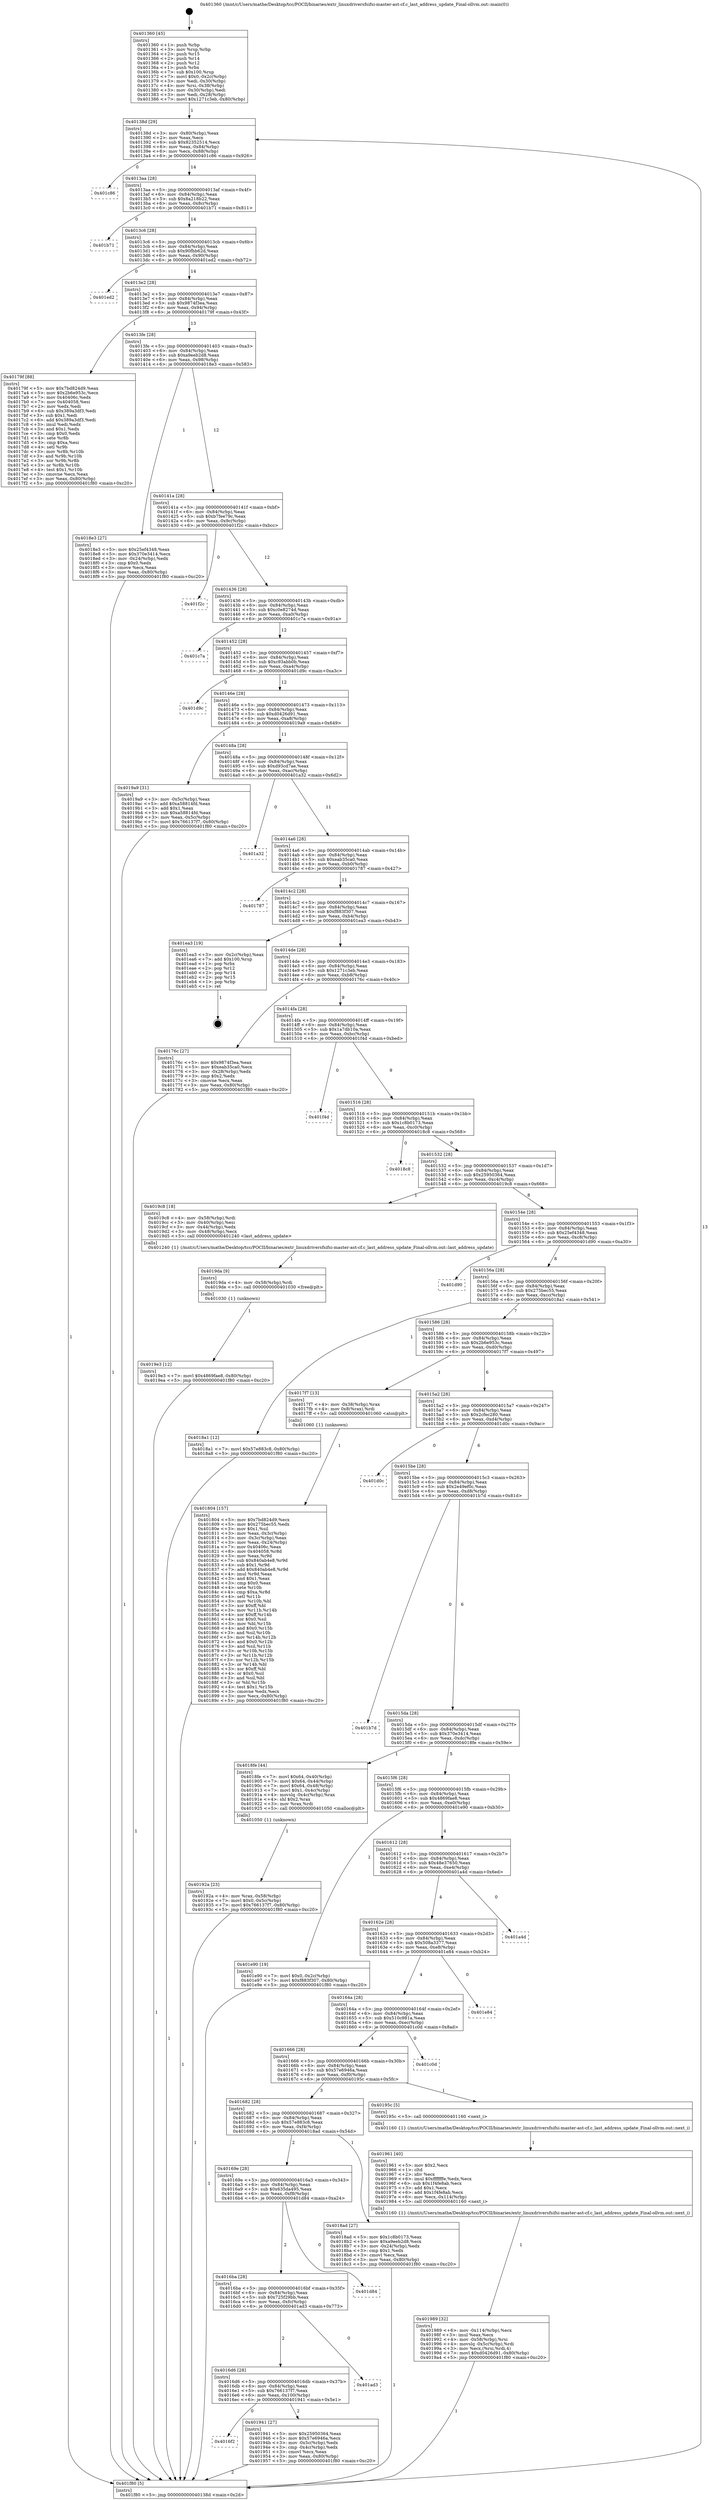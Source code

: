digraph "0x401360" {
  label = "0x401360 (/mnt/c/Users/mathe/Desktop/tcc/POCII/binaries/extr_linuxdriversfsifsi-master-ast-cf.c_last_address_update_Final-ollvm.out::main(0))"
  labelloc = "t"
  node[shape=record]

  Entry [label="",width=0.3,height=0.3,shape=circle,fillcolor=black,style=filled]
  "0x40138d" [label="{
     0x40138d [29]\l
     | [instrs]\l
     &nbsp;&nbsp;0x40138d \<+3\>: mov -0x80(%rbp),%eax\l
     &nbsp;&nbsp;0x401390 \<+2\>: mov %eax,%ecx\l
     &nbsp;&nbsp;0x401392 \<+6\>: sub $0x82352514,%ecx\l
     &nbsp;&nbsp;0x401398 \<+6\>: mov %eax,-0x84(%rbp)\l
     &nbsp;&nbsp;0x40139e \<+6\>: mov %ecx,-0x88(%rbp)\l
     &nbsp;&nbsp;0x4013a4 \<+6\>: je 0000000000401c86 \<main+0x926\>\l
  }"]
  "0x401c86" [label="{
     0x401c86\l
  }", style=dashed]
  "0x4013aa" [label="{
     0x4013aa [28]\l
     | [instrs]\l
     &nbsp;&nbsp;0x4013aa \<+5\>: jmp 00000000004013af \<main+0x4f\>\l
     &nbsp;&nbsp;0x4013af \<+6\>: mov -0x84(%rbp),%eax\l
     &nbsp;&nbsp;0x4013b5 \<+5\>: sub $0x8a218b22,%eax\l
     &nbsp;&nbsp;0x4013ba \<+6\>: mov %eax,-0x8c(%rbp)\l
     &nbsp;&nbsp;0x4013c0 \<+6\>: je 0000000000401b71 \<main+0x811\>\l
  }"]
  Exit [label="",width=0.3,height=0.3,shape=circle,fillcolor=black,style=filled,peripheries=2]
  "0x401b71" [label="{
     0x401b71\l
  }", style=dashed]
  "0x4013c6" [label="{
     0x4013c6 [28]\l
     | [instrs]\l
     &nbsp;&nbsp;0x4013c6 \<+5\>: jmp 00000000004013cb \<main+0x6b\>\l
     &nbsp;&nbsp;0x4013cb \<+6\>: mov -0x84(%rbp),%eax\l
     &nbsp;&nbsp;0x4013d1 \<+5\>: sub $0x90fbb62d,%eax\l
     &nbsp;&nbsp;0x4013d6 \<+6\>: mov %eax,-0x90(%rbp)\l
     &nbsp;&nbsp;0x4013dc \<+6\>: je 0000000000401ed2 \<main+0xb72\>\l
  }"]
  "0x4019e3" [label="{
     0x4019e3 [12]\l
     | [instrs]\l
     &nbsp;&nbsp;0x4019e3 \<+7\>: movl $0x4869fae8,-0x80(%rbp)\l
     &nbsp;&nbsp;0x4019ea \<+5\>: jmp 0000000000401f80 \<main+0xc20\>\l
  }"]
  "0x401ed2" [label="{
     0x401ed2\l
  }", style=dashed]
  "0x4013e2" [label="{
     0x4013e2 [28]\l
     | [instrs]\l
     &nbsp;&nbsp;0x4013e2 \<+5\>: jmp 00000000004013e7 \<main+0x87\>\l
     &nbsp;&nbsp;0x4013e7 \<+6\>: mov -0x84(%rbp),%eax\l
     &nbsp;&nbsp;0x4013ed \<+5\>: sub $0x9874f3ea,%eax\l
     &nbsp;&nbsp;0x4013f2 \<+6\>: mov %eax,-0x94(%rbp)\l
     &nbsp;&nbsp;0x4013f8 \<+6\>: je 000000000040179f \<main+0x43f\>\l
  }"]
  "0x4019da" [label="{
     0x4019da [9]\l
     | [instrs]\l
     &nbsp;&nbsp;0x4019da \<+4\>: mov -0x58(%rbp),%rdi\l
     &nbsp;&nbsp;0x4019de \<+5\>: call 0000000000401030 \<free@plt\>\l
     | [calls]\l
     &nbsp;&nbsp;0x401030 \{1\} (unknown)\l
  }"]
  "0x40179f" [label="{
     0x40179f [88]\l
     | [instrs]\l
     &nbsp;&nbsp;0x40179f \<+5\>: mov $0x7bd824d9,%eax\l
     &nbsp;&nbsp;0x4017a4 \<+5\>: mov $0x2b6e953c,%ecx\l
     &nbsp;&nbsp;0x4017a9 \<+7\>: mov 0x40406c,%edx\l
     &nbsp;&nbsp;0x4017b0 \<+7\>: mov 0x404058,%esi\l
     &nbsp;&nbsp;0x4017b7 \<+2\>: mov %edx,%edi\l
     &nbsp;&nbsp;0x4017b9 \<+6\>: sub $0x389a3df3,%edi\l
     &nbsp;&nbsp;0x4017bf \<+3\>: sub $0x1,%edi\l
     &nbsp;&nbsp;0x4017c2 \<+6\>: add $0x389a3df3,%edi\l
     &nbsp;&nbsp;0x4017c8 \<+3\>: imul %edi,%edx\l
     &nbsp;&nbsp;0x4017cb \<+3\>: and $0x1,%edx\l
     &nbsp;&nbsp;0x4017ce \<+3\>: cmp $0x0,%edx\l
     &nbsp;&nbsp;0x4017d1 \<+4\>: sete %r8b\l
     &nbsp;&nbsp;0x4017d5 \<+3\>: cmp $0xa,%esi\l
     &nbsp;&nbsp;0x4017d8 \<+4\>: setl %r9b\l
     &nbsp;&nbsp;0x4017dc \<+3\>: mov %r8b,%r10b\l
     &nbsp;&nbsp;0x4017df \<+3\>: and %r9b,%r10b\l
     &nbsp;&nbsp;0x4017e2 \<+3\>: xor %r9b,%r8b\l
     &nbsp;&nbsp;0x4017e5 \<+3\>: or %r8b,%r10b\l
     &nbsp;&nbsp;0x4017e8 \<+4\>: test $0x1,%r10b\l
     &nbsp;&nbsp;0x4017ec \<+3\>: cmovne %ecx,%eax\l
     &nbsp;&nbsp;0x4017ef \<+3\>: mov %eax,-0x80(%rbp)\l
     &nbsp;&nbsp;0x4017f2 \<+5\>: jmp 0000000000401f80 \<main+0xc20\>\l
  }"]
  "0x4013fe" [label="{
     0x4013fe [28]\l
     | [instrs]\l
     &nbsp;&nbsp;0x4013fe \<+5\>: jmp 0000000000401403 \<main+0xa3\>\l
     &nbsp;&nbsp;0x401403 \<+6\>: mov -0x84(%rbp),%eax\l
     &nbsp;&nbsp;0x401409 \<+5\>: sub $0xa9eeb2d8,%eax\l
     &nbsp;&nbsp;0x40140e \<+6\>: mov %eax,-0x98(%rbp)\l
     &nbsp;&nbsp;0x401414 \<+6\>: je 00000000004018e3 \<main+0x583\>\l
  }"]
  "0x401989" [label="{
     0x401989 [32]\l
     | [instrs]\l
     &nbsp;&nbsp;0x401989 \<+6\>: mov -0x114(%rbp),%ecx\l
     &nbsp;&nbsp;0x40198f \<+3\>: imul %eax,%ecx\l
     &nbsp;&nbsp;0x401992 \<+4\>: mov -0x58(%rbp),%rsi\l
     &nbsp;&nbsp;0x401996 \<+4\>: movslq -0x5c(%rbp),%rdi\l
     &nbsp;&nbsp;0x40199a \<+3\>: mov %ecx,(%rsi,%rdi,4)\l
     &nbsp;&nbsp;0x40199d \<+7\>: movl $0xd0426d91,-0x80(%rbp)\l
     &nbsp;&nbsp;0x4019a4 \<+5\>: jmp 0000000000401f80 \<main+0xc20\>\l
  }"]
  "0x4018e3" [label="{
     0x4018e3 [27]\l
     | [instrs]\l
     &nbsp;&nbsp;0x4018e3 \<+5\>: mov $0x25ef4348,%eax\l
     &nbsp;&nbsp;0x4018e8 \<+5\>: mov $0x370e3414,%ecx\l
     &nbsp;&nbsp;0x4018ed \<+3\>: mov -0x24(%rbp),%edx\l
     &nbsp;&nbsp;0x4018f0 \<+3\>: cmp $0x0,%edx\l
     &nbsp;&nbsp;0x4018f3 \<+3\>: cmove %ecx,%eax\l
     &nbsp;&nbsp;0x4018f6 \<+3\>: mov %eax,-0x80(%rbp)\l
     &nbsp;&nbsp;0x4018f9 \<+5\>: jmp 0000000000401f80 \<main+0xc20\>\l
  }"]
  "0x40141a" [label="{
     0x40141a [28]\l
     | [instrs]\l
     &nbsp;&nbsp;0x40141a \<+5\>: jmp 000000000040141f \<main+0xbf\>\l
     &nbsp;&nbsp;0x40141f \<+6\>: mov -0x84(%rbp),%eax\l
     &nbsp;&nbsp;0x401425 \<+5\>: sub $0xb7fee79c,%eax\l
     &nbsp;&nbsp;0x40142a \<+6\>: mov %eax,-0x9c(%rbp)\l
     &nbsp;&nbsp;0x401430 \<+6\>: je 0000000000401f2c \<main+0xbcc\>\l
  }"]
  "0x401961" [label="{
     0x401961 [40]\l
     | [instrs]\l
     &nbsp;&nbsp;0x401961 \<+5\>: mov $0x2,%ecx\l
     &nbsp;&nbsp;0x401966 \<+1\>: cltd\l
     &nbsp;&nbsp;0x401967 \<+2\>: idiv %ecx\l
     &nbsp;&nbsp;0x401969 \<+6\>: imul $0xfffffffe,%edx,%ecx\l
     &nbsp;&nbsp;0x40196f \<+6\>: sub $0x1f4fe8ab,%ecx\l
     &nbsp;&nbsp;0x401975 \<+3\>: add $0x1,%ecx\l
     &nbsp;&nbsp;0x401978 \<+6\>: add $0x1f4fe8ab,%ecx\l
     &nbsp;&nbsp;0x40197e \<+6\>: mov %ecx,-0x114(%rbp)\l
     &nbsp;&nbsp;0x401984 \<+5\>: call 0000000000401160 \<next_i\>\l
     | [calls]\l
     &nbsp;&nbsp;0x401160 \{1\} (/mnt/c/Users/mathe/Desktop/tcc/POCII/binaries/extr_linuxdriversfsifsi-master-ast-cf.c_last_address_update_Final-ollvm.out::next_i)\l
  }"]
  "0x401f2c" [label="{
     0x401f2c\l
  }", style=dashed]
  "0x401436" [label="{
     0x401436 [28]\l
     | [instrs]\l
     &nbsp;&nbsp;0x401436 \<+5\>: jmp 000000000040143b \<main+0xdb\>\l
     &nbsp;&nbsp;0x40143b \<+6\>: mov -0x84(%rbp),%eax\l
     &nbsp;&nbsp;0x401441 \<+5\>: sub $0xc0e8274d,%eax\l
     &nbsp;&nbsp;0x401446 \<+6\>: mov %eax,-0xa0(%rbp)\l
     &nbsp;&nbsp;0x40144c \<+6\>: je 0000000000401c7a \<main+0x91a\>\l
  }"]
  "0x4016f2" [label="{
     0x4016f2\l
  }", style=dashed]
  "0x401c7a" [label="{
     0x401c7a\l
  }", style=dashed]
  "0x401452" [label="{
     0x401452 [28]\l
     | [instrs]\l
     &nbsp;&nbsp;0x401452 \<+5\>: jmp 0000000000401457 \<main+0xf7\>\l
     &nbsp;&nbsp;0x401457 \<+6\>: mov -0x84(%rbp),%eax\l
     &nbsp;&nbsp;0x40145d \<+5\>: sub $0xc93abb0b,%eax\l
     &nbsp;&nbsp;0x401462 \<+6\>: mov %eax,-0xa4(%rbp)\l
     &nbsp;&nbsp;0x401468 \<+6\>: je 0000000000401d9c \<main+0xa3c\>\l
  }"]
  "0x401941" [label="{
     0x401941 [27]\l
     | [instrs]\l
     &nbsp;&nbsp;0x401941 \<+5\>: mov $0x25950364,%eax\l
     &nbsp;&nbsp;0x401946 \<+5\>: mov $0x57e6946a,%ecx\l
     &nbsp;&nbsp;0x40194b \<+3\>: mov -0x5c(%rbp),%edx\l
     &nbsp;&nbsp;0x40194e \<+3\>: cmp -0x4c(%rbp),%edx\l
     &nbsp;&nbsp;0x401951 \<+3\>: cmovl %ecx,%eax\l
     &nbsp;&nbsp;0x401954 \<+3\>: mov %eax,-0x80(%rbp)\l
     &nbsp;&nbsp;0x401957 \<+5\>: jmp 0000000000401f80 \<main+0xc20\>\l
  }"]
  "0x401d9c" [label="{
     0x401d9c\l
  }", style=dashed]
  "0x40146e" [label="{
     0x40146e [28]\l
     | [instrs]\l
     &nbsp;&nbsp;0x40146e \<+5\>: jmp 0000000000401473 \<main+0x113\>\l
     &nbsp;&nbsp;0x401473 \<+6\>: mov -0x84(%rbp),%eax\l
     &nbsp;&nbsp;0x401479 \<+5\>: sub $0xd0426d91,%eax\l
     &nbsp;&nbsp;0x40147e \<+6\>: mov %eax,-0xa8(%rbp)\l
     &nbsp;&nbsp;0x401484 \<+6\>: je 00000000004019a9 \<main+0x649\>\l
  }"]
  "0x4016d6" [label="{
     0x4016d6 [28]\l
     | [instrs]\l
     &nbsp;&nbsp;0x4016d6 \<+5\>: jmp 00000000004016db \<main+0x37b\>\l
     &nbsp;&nbsp;0x4016db \<+6\>: mov -0x84(%rbp),%eax\l
     &nbsp;&nbsp;0x4016e1 \<+5\>: sub $0x766137f7,%eax\l
     &nbsp;&nbsp;0x4016e6 \<+6\>: mov %eax,-0x100(%rbp)\l
     &nbsp;&nbsp;0x4016ec \<+6\>: je 0000000000401941 \<main+0x5e1\>\l
  }"]
  "0x4019a9" [label="{
     0x4019a9 [31]\l
     | [instrs]\l
     &nbsp;&nbsp;0x4019a9 \<+3\>: mov -0x5c(%rbp),%eax\l
     &nbsp;&nbsp;0x4019ac \<+5\>: add $0xa58814fd,%eax\l
     &nbsp;&nbsp;0x4019b1 \<+3\>: add $0x1,%eax\l
     &nbsp;&nbsp;0x4019b4 \<+5\>: sub $0xa58814fd,%eax\l
     &nbsp;&nbsp;0x4019b9 \<+3\>: mov %eax,-0x5c(%rbp)\l
     &nbsp;&nbsp;0x4019bc \<+7\>: movl $0x766137f7,-0x80(%rbp)\l
     &nbsp;&nbsp;0x4019c3 \<+5\>: jmp 0000000000401f80 \<main+0xc20\>\l
  }"]
  "0x40148a" [label="{
     0x40148a [28]\l
     | [instrs]\l
     &nbsp;&nbsp;0x40148a \<+5\>: jmp 000000000040148f \<main+0x12f\>\l
     &nbsp;&nbsp;0x40148f \<+6\>: mov -0x84(%rbp),%eax\l
     &nbsp;&nbsp;0x401495 \<+5\>: sub $0xd93cd7ae,%eax\l
     &nbsp;&nbsp;0x40149a \<+6\>: mov %eax,-0xac(%rbp)\l
     &nbsp;&nbsp;0x4014a0 \<+6\>: je 0000000000401a32 \<main+0x6d2\>\l
  }"]
  "0x401ad3" [label="{
     0x401ad3\l
  }", style=dashed]
  "0x401a32" [label="{
     0x401a32\l
  }", style=dashed]
  "0x4014a6" [label="{
     0x4014a6 [28]\l
     | [instrs]\l
     &nbsp;&nbsp;0x4014a6 \<+5\>: jmp 00000000004014ab \<main+0x14b\>\l
     &nbsp;&nbsp;0x4014ab \<+6\>: mov -0x84(%rbp),%eax\l
     &nbsp;&nbsp;0x4014b1 \<+5\>: sub $0xeab35ca0,%eax\l
     &nbsp;&nbsp;0x4014b6 \<+6\>: mov %eax,-0xb0(%rbp)\l
     &nbsp;&nbsp;0x4014bc \<+6\>: je 0000000000401787 \<main+0x427\>\l
  }"]
  "0x4016ba" [label="{
     0x4016ba [28]\l
     | [instrs]\l
     &nbsp;&nbsp;0x4016ba \<+5\>: jmp 00000000004016bf \<main+0x35f\>\l
     &nbsp;&nbsp;0x4016bf \<+6\>: mov -0x84(%rbp),%eax\l
     &nbsp;&nbsp;0x4016c5 \<+5\>: sub $0x725f29bb,%eax\l
     &nbsp;&nbsp;0x4016ca \<+6\>: mov %eax,-0xfc(%rbp)\l
     &nbsp;&nbsp;0x4016d0 \<+6\>: je 0000000000401ad3 \<main+0x773\>\l
  }"]
  "0x401787" [label="{
     0x401787\l
  }", style=dashed]
  "0x4014c2" [label="{
     0x4014c2 [28]\l
     | [instrs]\l
     &nbsp;&nbsp;0x4014c2 \<+5\>: jmp 00000000004014c7 \<main+0x167\>\l
     &nbsp;&nbsp;0x4014c7 \<+6\>: mov -0x84(%rbp),%eax\l
     &nbsp;&nbsp;0x4014cd \<+5\>: sub $0xf883f307,%eax\l
     &nbsp;&nbsp;0x4014d2 \<+6\>: mov %eax,-0xb4(%rbp)\l
     &nbsp;&nbsp;0x4014d8 \<+6\>: je 0000000000401ea3 \<main+0xb43\>\l
  }"]
  "0x401d84" [label="{
     0x401d84\l
  }", style=dashed]
  "0x401ea3" [label="{
     0x401ea3 [19]\l
     | [instrs]\l
     &nbsp;&nbsp;0x401ea3 \<+3\>: mov -0x2c(%rbp),%eax\l
     &nbsp;&nbsp;0x401ea6 \<+7\>: add $0x100,%rsp\l
     &nbsp;&nbsp;0x401ead \<+1\>: pop %rbx\l
     &nbsp;&nbsp;0x401eae \<+2\>: pop %r12\l
     &nbsp;&nbsp;0x401eb0 \<+2\>: pop %r14\l
     &nbsp;&nbsp;0x401eb2 \<+2\>: pop %r15\l
     &nbsp;&nbsp;0x401eb4 \<+1\>: pop %rbp\l
     &nbsp;&nbsp;0x401eb5 \<+1\>: ret\l
  }"]
  "0x4014de" [label="{
     0x4014de [28]\l
     | [instrs]\l
     &nbsp;&nbsp;0x4014de \<+5\>: jmp 00000000004014e3 \<main+0x183\>\l
     &nbsp;&nbsp;0x4014e3 \<+6\>: mov -0x84(%rbp),%eax\l
     &nbsp;&nbsp;0x4014e9 \<+5\>: sub $0x1271c3eb,%eax\l
     &nbsp;&nbsp;0x4014ee \<+6\>: mov %eax,-0xb8(%rbp)\l
     &nbsp;&nbsp;0x4014f4 \<+6\>: je 000000000040176c \<main+0x40c\>\l
  }"]
  "0x40192a" [label="{
     0x40192a [23]\l
     | [instrs]\l
     &nbsp;&nbsp;0x40192a \<+4\>: mov %rax,-0x58(%rbp)\l
     &nbsp;&nbsp;0x40192e \<+7\>: movl $0x0,-0x5c(%rbp)\l
     &nbsp;&nbsp;0x401935 \<+7\>: movl $0x766137f7,-0x80(%rbp)\l
     &nbsp;&nbsp;0x40193c \<+5\>: jmp 0000000000401f80 \<main+0xc20\>\l
  }"]
  "0x40176c" [label="{
     0x40176c [27]\l
     | [instrs]\l
     &nbsp;&nbsp;0x40176c \<+5\>: mov $0x9874f3ea,%eax\l
     &nbsp;&nbsp;0x401771 \<+5\>: mov $0xeab35ca0,%ecx\l
     &nbsp;&nbsp;0x401776 \<+3\>: mov -0x28(%rbp),%edx\l
     &nbsp;&nbsp;0x401779 \<+3\>: cmp $0x2,%edx\l
     &nbsp;&nbsp;0x40177c \<+3\>: cmovne %ecx,%eax\l
     &nbsp;&nbsp;0x40177f \<+3\>: mov %eax,-0x80(%rbp)\l
     &nbsp;&nbsp;0x401782 \<+5\>: jmp 0000000000401f80 \<main+0xc20\>\l
  }"]
  "0x4014fa" [label="{
     0x4014fa [28]\l
     | [instrs]\l
     &nbsp;&nbsp;0x4014fa \<+5\>: jmp 00000000004014ff \<main+0x19f\>\l
     &nbsp;&nbsp;0x4014ff \<+6\>: mov -0x84(%rbp),%eax\l
     &nbsp;&nbsp;0x401505 \<+5\>: sub $0x1a7db10a,%eax\l
     &nbsp;&nbsp;0x40150a \<+6\>: mov %eax,-0xbc(%rbp)\l
     &nbsp;&nbsp;0x401510 \<+6\>: je 0000000000401f4d \<main+0xbed\>\l
  }"]
  "0x401f80" [label="{
     0x401f80 [5]\l
     | [instrs]\l
     &nbsp;&nbsp;0x401f80 \<+5\>: jmp 000000000040138d \<main+0x2d\>\l
  }"]
  "0x401360" [label="{
     0x401360 [45]\l
     | [instrs]\l
     &nbsp;&nbsp;0x401360 \<+1\>: push %rbp\l
     &nbsp;&nbsp;0x401361 \<+3\>: mov %rsp,%rbp\l
     &nbsp;&nbsp;0x401364 \<+2\>: push %r15\l
     &nbsp;&nbsp;0x401366 \<+2\>: push %r14\l
     &nbsp;&nbsp;0x401368 \<+2\>: push %r12\l
     &nbsp;&nbsp;0x40136a \<+1\>: push %rbx\l
     &nbsp;&nbsp;0x40136b \<+7\>: sub $0x100,%rsp\l
     &nbsp;&nbsp;0x401372 \<+7\>: movl $0x0,-0x2c(%rbp)\l
     &nbsp;&nbsp;0x401379 \<+3\>: mov %edi,-0x30(%rbp)\l
     &nbsp;&nbsp;0x40137c \<+4\>: mov %rsi,-0x38(%rbp)\l
     &nbsp;&nbsp;0x401380 \<+3\>: mov -0x30(%rbp),%edi\l
     &nbsp;&nbsp;0x401383 \<+3\>: mov %edi,-0x28(%rbp)\l
     &nbsp;&nbsp;0x401386 \<+7\>: movl $0x1271c3eb,-0x80(%rbp)\l
  }"]
  "0x40169e" [label="{
     0x40169e [28]\l
     | [instrs]\l
     &nbsp;&nbsp;0x40169e \<+5\>: jmp 00000000004016a3 \<main+0x343\>\l
     &nbsp;&nbsp;0x4016a3 \<+6\>: mov -0x84(%rbp),%eax\l
     &nbsp;&nbsp;0x4016a9 \<+5\>: sub $0x635da495,%eax\l
     &nbsp;&nbsp;0x4016ae \<+6\>: mov %eax,-0xf8(%rbp)\l
     &nbsp;&nbsp;0x4016b4 \<+6\>: je 0000000000401d84 \<main+0xa24\>\l
  }"]
  "0x401f4d" [label="{
     0x401f4d\l
  }", style=dashed]
  "0x401516" [label="{
     0x401516 [28]\l
     | [instrs]\l
     &nbsp;&nbsp;0x401516 \<+5\>: jmp 000000000040151b \<main+0x1bb\>\l
     &nbsp;&nbsp;0x40151b \<+6\>: mov -0x84(%rbp),%eax\l
     &nbsp;&nbsp;0x401521 \<+5\>: sub $0x1c8b0173,%eax\l
     &nbsp;&nbsp;0x401526 \<+6\>: mov %eax,-0xc0(%rbp)\l
     &nbsp;&nbsp;0x40152c \<+6\>: je 00000000004018c8 \<main+0x568\>\l
  }"]
  "0x4018ad" [label="{
     0x4018ad [27]\l
     | [instrs]\l
     &nbsp;&nbsp;0x4018ad \<+5\>: mov $0x1c8b0173,%eax\l
     &nbsp;&nbsp;0x4018b2 \<+5\>: mov $0xa9eeb2d8,%ecx\l
     &nbsp;&nbsp;0x4018b7 \<+3\>: mov -0x24(%rbp),%edx\l
     &nbsp;&nbsp;0x4018ba \<+3\>: cmp $0x1,%edx\l
     &nbsp;&nbsp;0x4018bd \<+3\>: cmovl %ecx,%eax\l
     &nbsp;&nbsp;0x4018c0 \<+3\>: mov %eax,-0x80(%rbp)\l
     &nbsp;&nbsp;0x4018c3 \<+5\>: jmp 0000000000401f80 \<main+0xc20\>\l
  }"]
  "0x4018c8" [label="{
     0x4018c8\l
  }", style=dashed]
  "0x401532" [label="{
     0x401532 [28]\l
     | [instrs]\l
     &nbsp;&nbsp;0x401532 \<+5\>: jmp 0000000000401537 \<main+0x1d7\>\l
     &nbsp;&nbsp;0x401537 \<+6\>: mov -0x84(%rbp),%eax\l
     &nbsp;&nbsp;0x40153d \<+5\>: sub $0x25950364,%eax\l
     &nbsp;&nbsp;0x401542 \<+6\>: mov %eax,-0xc4(%rbp)\l
     &nbsp;&nbsp;0x401548 \<+6\>: je 00000000004019c8 \<main+0x668\>\l
  }"]
  "0x401682" [label="{
     0x401682 [28]\l
     | [instrs]\l
     &nbsp;&nbsp;0x401682 \<+5\>: jmp 0000000000401687 \<main+0x327\>\l
     &nbsp;&nbsp;0x401687 \<+6\>: mov -0x84(%rbp),%eax\l
     &nbsp;&nbsp;0x40168d \<+5\>: sub $0x57e883c8,%eax\l
     &nbsp;&nbsp;0x401692 \<+6\>: mov %eax,-0xf4(%rbp)\l
     &nbsp;&nbsp;0x401698 \<+6\>: je 00000000004018ad \<main+0x54d\>\l
  }"]
  "0x4019c8" [label="{
     0x4019c8 [18]\l
     | [instrs]\l
     &nbsp;&nbsp;0x4019c8 \<+4\>: mov -0x58(%rbp),%rdi\l
     &nbsp;&nbsp;0x4019cc \<+3\>: mov -0x40(%rbp),%esi\l
     &nbsp;&nbsp;0x4019cf \<+3\>: mov -0x44(%rbp),%edx\l
     &nbsp;&nbsp;0x4019d2 \<+3\>: mov -0x48(%rbp),%ecx\l
     &nbsp;&nbsp;0x4019d5 \<+5\>: call 0000000000401240 \<last_address_update\>\l
     | [calls]\l
     &nbsp;&nbsp;0x401240 \{1\} (/mnt/c/Users/mathe/Desktop/tcc/POCII/binaries/extr_linuxdriversfsifsi-master-ast-cf.c_last_address_update_Final-ollvm.out::last_address_update)\l
  }"]
  "0x40154e" [label="{
     0x40154e [28]\l
     | [instrs]\l
     &nbsp;&nbsp;0x40154e \<+5\>: jmp 0000000000401553 \<main+0x1f3\>\l
     &nbsp;&nbsp;0x401553 \<+6\>: mov -0x84(%rbp),%eax\l
     &nbsp;&nbsp;0x401559 \<+5\>: sub $0x25ef4348,%eax\l
     &nbsp;&nbsp;0x40155e \<+6\>: mov %eax,-0xc8(%rbp)\l
     &nbsp;&nbsp;0x401564 \<+6\>: je 0000000000401d90 \<main+0xa30\>\l
  }"]
  "0x40195c" [label="{
     0x40195c [5]\l
     | [instrs]\l
     &nbsp;&nbsp;0x40195c \<+5\>: call 0000000000401160 \<next_i\>\l
     | [calls]\l
     &nbsp;&nbsp;0x401160 \{1\} (/mnt/c/Users/mathe/Desktop/tcc/POCII/binaries/extr_linuxdriversfsifsi-master-ast-cf.c_last_address_update_Final-ollvm.out::next_i)\l
  }"]
  "0x401d90" [label="{
     0x401d90\l
  }", style=dashed]
  "0x40156a" [label="{
     0x40156a [28]\l
     | [instrs]\l
     &nbsp;&nbsp;0x40156a \<+5\>: jmp 000000000040156f \<main+0x20f\>\l
     &nbsp;&nbsp;0x40156f \<+6\>: mov -0x84(%rbp),%eax\l
     &nbsp;&nbsp;0x401575 \<+5\>: sub $0x275bec55,%eax\l
     &nbsp;&nbsp;0x40157a \<+6\>: mov %eax,-0xcc(%rbp)\l
     &nbsp;&nbsp;0x401580 \<+6\>: je 00000000004018a1 \<main+0x541\>\l
  }"]
  "0x401666" [label="{
     0x401666 [28]\l
     | [instrs]\l
     &nbsp;&nbsp;0x401666 \<+5\>: jmp 000000000040166b \<main+0x30b\>\l
     &nbsp;&nbsp;0x40166b \<+6\>: mov -0x84(%rbp),%eax\l
     &nbsp;&nbsp;0x401671 \<+5\>: sub $0x57e6946a,%eax\l
     &nbsp;&nbsp;0x401676 \<+6\>: mov %eax,-0xf0(%rbp)\l
     &nbsp;&nbsp;0x40167c \<+6\>: je 000000000040195c \<main+0x5fc\>\l
  }"]
  "0x4018a1" [label="{
     0x4018a1 [12]\l
     | [instrs]\l
     &nbsp;&nbsp;0x4018a1 \<+7\>: movl $0x57e883c8,-0x80(%rbp)\l
     &nbsp;&nbsp;0x4018a8 \<+5\>: jmp 0000000000401f80 \<main+0xc20\>\l
  }"]
  "0x401586" [label="{
     0x401586 [28]\l
     | [instrs]\l
     &nbsp;&nbsp;0x401586 \<+5\>: jmp 000000000040158b \<main+0x22b\>\l
     &nbsp;&nbsp;0x40158b \<+6\>: mov -0x84(%rbp),%eax\l
     &nbsp;&nbsp;0x401591 \<+5\>: sub $0x2b6e953c,%eax\l
     &nbsp;&nbsp;0x401596 \<+6\>: mov %eax,-0xd0(%rbp)\l
     &nbsp;&nbsp;0x40159c \<+6\>: je 00000000004017f7 \<main+0x497\>\l
  }"]
  "0x401c0d" [label="{
     0x401c0d\l
  }", style=dashed]
  "0x4017f7" [label="{
     0x4017f7 [13]\l
     | [instrs]\l
     &nbsp;&nbsp;0x4017f7 \<+4\>: mov -0x38(%rbp),%rax\l
     &nbsp;&nbsp;0x4017fb \<+4\>: mov 0x8(%rax),%rdi\l
     &nbsp;&nbsp;0x4017ff \<+5\>: call 0000000000401060 \<atoi@plt\>\l
     | [calls]\l
     &nbsp;&nbsp;0x401060 \{1\} (unknown)\l
  }"]
  "0x4015a2" [label="{
     0x4015a2 [28]\l
     | [instrs]\l
     &nbsp;&nbsp;0x4015a2 \<+5\>: jmp 00000000004015a7 \<main+0x247\>\l
     &nbsp;&nbsp;0x4015a7 \<+6\>: mov -0x84(%rbp),%eax\l
     &nbsp;&nbsp;0x4015ad \<+5\>: sub $0x2cfec280,%eax\l
     &nbsp;&nbsp;0x4015b2 \<+6\>: mov %eax,-0xd4(%rbp)\l
     &nbsp;&nbsp;0x4015b8 \<+6\>: je 0000000000401d0c \<main+0x9ac\>\l
  }"]
  "0x401804" [label="{
     0x401804 [157]\l
     | [instrs]\l
     &nbsp;&nbsp;0x401804 \<+5\>: mov $0x7bd824d9,%ecx\l
     &nbsp;&nbsp;0x401809 \<+5\>: mov $0x275bec55,%edx\l
     &nbsp;&nbsp;0x40180e \<+3\>: mov $0x1,%sil\l
     &nbsp;&nbsp;0x401811 \<+3\>: mov %eax,-0x3c(%rbp)\l
     &nbsp;&nbsp;0x401814 \<+3\>: mov -0x3c(%rbp),%eax\l
     &nbsp;&nbsp;0x401817 \<+3\>: mov %eax,-0x24(%rbp)\l
     &nbsp;&nbsp;0x40181a \<+7\>: mov 0x40406c,%eax\l
     &nbsp;&nbsp;0x401821 \<+8\>: mov 0x404058,%r8d\l
     &nbsp;&nbsp;0x401829 \<+3\>: mov %eax,%r9d\l
     &nbsp;&nbsp;0x40182c \<+7\>: sub $0x840ab4e8,%r9d\l
     &nbsp;&nbsp;0x401833 \<+4\>: sub $0x1,%r9d\l
     &nbsp;&nbsp;0x401837 \<+7\>: add $0x840ab4e8,%r9d\l
     &nbsp;&nbsp;0x40183e \<+4\>: imul %r9d,%eax\l
     &nbsp;&nbsp;0x401842 \<+3\>: and $0x1,%eax\l
     &nbsp;&nbsp;0x401845 \<+3\>: cmp $0x0,%eax\l
     &nbsp;&nbsp;0x401848 \<+4\>: sete %r10b\l
     &nbsp;&nbsp;0x40184c \<+4\>: cmp $0xa,%r8d\l
     &nbsp;&nbsp;0x401850 \<+4\>: setl %r11b\l
     &nbsp;&nbsp;0x401854 \<+3\>: mov %r10b,%bl\l
     &nbsp;&nbsp;0x401857 \<+3\>: xor $0xff,%bl\l
     &nbsp;&nbsp;0x40185a \<+3\>: mov %r11b,%r14b\l
     &nbsp;&nbsp;0x40185d \<+4\>: xor $0xff,%r14b\l
     &nbsp;&nbsp;0x401861 \<+4\>: xor $0x0,%sil\l
     &nbsp;&nbsp;0x401865 \<+3\>: mov %bl,%r15b\l
     &nbsp;&nbsp;0x401868 \<+4\>: and $0x0,%r15b\l
     &nbsp;&nbsp;0x40186c \<+3\>: and %sil,%r10b\l
     &nbsp;&nbsp;0x40186f \<+3\>: mov %r14b,%r12b\l
     &nbsp;&nbsp;0x401872 \<+4\>: and $0x0,%r12b\l
     &nbsp;&nbsp;0x401876 \<+3\>: and %sil,%r11b\l
     &nbsp;&nbsp;0x401879 \<+3\>: or %r10b,%r15b\l
     &nbsp;&nbsp;0x40187c \<+3\>: or %r11b,%r12b\l
     &nbsp;&nbsp;0x40187f \<+3\>: xor %r12b,%r15b\l
     &nbsp;&nbsp;0x401882 \<+3\>: or %r14b,%bl\l
     &nbsp;&nbsp;0x401885 \<+3\>: xor $0xff,%bl\l
     &nbsp;&nbsp;0x401888 \<+4\>: or $0x0,%sil\l
     &nbsp;&nbsp;0x40188c \<+3\>: and %sil,%bl\l
     &nbsp;&nbsp;0x40188f \<+3\>: or %bl,%r15b\l
     &nbsp;&nbsp;0x401892 \<+4\>: test $0x1,%r15b\l
     &nbsp;&nbsp;0x401896 \<+3\>: cmovne %edx,%ecx\l
     &nbsp;&nbsp;0x401899 \<+3\>: mov %ecx,-0x80(%rbp)\l
     &nbsp;&nbsp;0x40189c \<+5\>: jmp 0000000000401f80 \<main+0xc20\>\l
  }"]
  "0x40164a" [label="{
     0x40164a [28]\l
     | [instrs]\l
     &nbsp;&nbsp;0x40164a \<+5\>: jmp 000000000040164f \<main+0x2ef\>\l
     &nbsp;&nbsp;0x40164f \<+6\>: mov -0x84(%rbp),%eax\l
     &nbsp;&nbsp;0x401655 \<+5\>: sub $0x510c981a,%eax\l
     &nbsp;&nbsp;0x40165a \<+6\>: mov %eax,-0xec(%rbp)\l
     &nbsp;&nbsp;0x401660 \<+6\>: je 0000000000401c0d \<main+0x8ad\>\l
  }"]
  "0x401d0c" [label="{
     0x401d0c\l
  }", style=dashed]
  "0x4015be" [label="{
     0x4015be [28]\l
     | [instrs]\l
     &nbsp;&nbsp;0x4015be \<+5\>: jmp 00000000004015c3 \<main+0x263\>\l
     &nbsp;&nbsp;0x4015c3 \<+6\>: mov -0x84(%rbp),%eax\l
     &nbsp;&nbsp;0x4015c9 \<+5\>: sub $0x2e49ef0c,%eax\l
     &nbsp;&nbsp;0x4015ce \<+6\>: mov %eax,-0xd8(%rbp)\l
     &nbsp;&nbsp;0x4015d4 \<+6\>: je 0000000000401b7d \<main+0x81d\>\l
  }"]
  "0x401e84" [label="{
     0x401e84\l
  }", style=dashed]
  "0x401b7d" [label="{
     0x401b7d\l
  }", style=dashed]
  "0x4015da" [label="{
     0x4015da [28]\l
     | [instrs]\l
     &nbsp;&nbsp;0x4015da \<+5\>: jmp 00000000004015df \<main+0x27f\>\l
     &nbsp;&nbsp;0x4015df \<+6\>: mov -0x84(%rbp),%eax\l
     &nbsp;&nbsp;0x4015e5 \<+5\>: sub $0x370e3414,%eax\l
     &nbsp;&nbsp;0x4015ea \<+6\>: mov %eax,-0xdc(%rbp)\l
     &nbsp;&nbsp;0x4015f0 \<+6\>: je 00000000004018fe \<main+0x59e\>\l
  }"]
  "0x40162e" [label="{
     0x40162e [28]\l
     | [instrs]\l
     &nbsp;&nbsp;0x40162e \<+5\>: jmp 0000000000401633 \<main+0x2d3\>\l
     &nbsp;&nbsp;0x401633 \<+6\>: mov -0x84(%rbp),%eax\l
     &nbsp;&nbsp;0x401639 \<+5\>: sub $0x508a3377,%eax\l
     &nbsp;&nbsp;0x40163e \<+6\>: mov %eax,-0xe8(%rbp)\l
     &nbsp;&nbsp;0x401644 \<+6\>: je 0000000000401e84 \<main+0xb24\>\l
  }"]
  "0x4018fe" [label="{
     0x4018fe [44]\l
     | [instrs]\l
     &nbsp;&nbsp;0x4018fe \<+7\>: movl $0x64,-0x40(%rbp)\l
     &nbsp;&nbsp;0x401905 \<+7\>: movl $0x64,-0x44(%rbp)\l
     &nbsp;&nbsp;0x40190c \<+7\>: movl $0x64,-0x48(%rbp)\l
     &nbsp;&nbsp;0x401913 \<+7\>: movl $0x1,-0x4c(%rbp)\l
     &nbsp;&nbsp;0x40191a \<+4\>: movslq -0x4c(%rbp),%rax\l
     &nbsp;&nbsp;0x40191e \<+4\>: shl $0x2,%rax\l
     &nbsp;&nbsp;0x401922 \<+3\>: mov %rax,%rdi\l
     &nbsp;&nbsp;0x401925 \<+5\>: call 0000000000401050 \<malloc@plt\>\l
     | [calls]\l
     &nbsp;&nbsp;0x401050 \{1\} (unknown)\l
  }"]
  "0x4015f6" [label="{
     0x4015f6 [28]\l
     | [instrs]\l
     &nbsp;&nbsp;0x4015f6 \<+5\>: jmp 00000000004015fb \<main+0x29b\>\l
     &nbsp;&nbsp;0x4015fb \<+6\>: mov -0x84(%rbp),%eax\l
     &nbsp;&nbsp;0x401601 \<+5\>: sub $0x4869fae8,%eax\l
     &nbsp;&nbsp;0x401606 \<+6\>: mov %eax,-0xe0(%rbp)\l
     &nbsp;&nbsp;0x40160c \<+6\>: je 0000000000401e90 \<main+0xb30\>\l
  }"]
  "0x401a4d" [label="{
     0x401a4d\l
  }", style=dashed]
  "0x401e90" [label="{
     0x401e90 [19]\l
     | [instrs]\l
     &nbsp;&nbsp;0x401e90 \<+7\>: movl $0x0,-0x2c(%rbp)\l
     &nbsp;&nbsp;0x401e97 \<+7\>: movl $0xf883f307,-0x80(%rbp)\l
     &nbsp;&nbsp;0x401e9e \<+5\>: jmp 0000000000401f80 \<main+0xc20\>\l
  }"]
  "0x401612" [label="{
     0x401612 [28]\l
     | [instrs]\l
     &nbsp;&nbsp;0x401612 \<+5\>: jmp 0000000000401617 \<main+0x2b7\>\l
     &nbsp;&nbsp;0x401617 \<+6\>: mov -0x84(%rbp),%eax\l
     &nbsp;&nbsp;0x40161d \<+5\>: sub $0x48e37650,%eax\l
     &nbsp;&nbsp;0x401622 \<+6\>: mov %eax,-0xe4(%rbp)\l
     &nbsp;&nbsp;0x401628 \<+6\>: je 0000000000401a4d \<main+0x6ed\>\l
  }"]
  Entry -> "0x401360" [label=" 1"]
  "0x40138d" -> "0x401c86" [label=" 0"]
  "0x40138d" -> "0x4013aa" [label=" 14"]
  "0x401ea3" -> Exit [label=" 1"]
  "0x4013aa" -> "0x401b71" [label=" 0"]
  "0x4013aa" -> "0x4013c6" [label=" 14"]
  "0x401e90" -> "0x401f80" [label=" 1"]
  "0x4013c6" -> "0x401ed2" [label=" 0"]
  "0x4013c6" -> "0x4013e2" [label=" 14"]
  "0x4019e3" -> "0x401f80" [label=" 1"]
  "0x4013e2" -> "0x40179f" [label=" 1"]
  "0x4013e2" -> "0x4013fe" [label=" 13"]
  "0x4019da" -> "0x4019e3" [label=" 1"]
  "0x4013fe" -> "0x4018e3" [label=" 1"]
  "0x4013fe" -> "0x40141a" [label=" 12"]
  "0x4019c8" -> "0x4019da" [label=" 1"]
  "0x40141a" -> "0x401f2c" [label=" 0"]
  "0x40141a" -> "0x401436" [label=" 12"]
  "0x4019a9" -> "0x401f80" [label=" 1"]
  "0x401436" -> "0x401c7a" [label=" 0"]
  "0x401436" -> "0x401452" [label=" 12"]
  "0x401989" -> "0x401f80" [label=" 1"]
  "0x401452" -> "0x401d9c" [label=" 0"]
  "0x401452" -> "0x40146e" [label=" 12"]
  "0x401961" -> "0x401989" [label=" 1"]
  "0x40146e" -> "0x4019a9" [label=" 1"]
  "0x40146e" -> "0x40148a" [label=" 11"]
  "0x401941" -> "0x401f80" [label=" 2"]
  "0x40148a" -> "0x401a32" [label=" 0"]
  "0x40148a" -> "0x4014a6" [label=" 11"]
  "0x4016d6" -> "0x4016f2" [label=" 0"]
  "0x4014a6" -> "0x401787" [label=" 0"]
  "0x4014a6" -> "0x4014c2" [label=" 11"]
  "0x40195c" -> "0x401961" [label=" 1"]
  "0x4014c2" -> "0x401ea3" [label=" 1"]
  "0x4014c2" -> "0x4014de" [label=" 10"]
  "0x4016ba" -> "0x4016d6" [label=" 2"]
  "0x4014de" -> "0x40176c" [label=" 1"]
  "0x4014de" -> "0x4014fa" [label=" 9"]
  "0x40176c" -> "0x401f80" [label=" 1"]
  "0x401360" -> "0x40138d" [label=" 1"]
  "0x401f80" -> "0x40138d" [label=" 13"]
  "0x40179f" -> "0x401f80" [label=" 1"]
  "0x4016d6" -> "0x401941" [label=" 2"]
  "0x4014fa" -> "0x401f4d" [label=" 0"]
  "0x4014fa" -> "0x401516" [label=" 9"]
  "0x40169e" -> "0x4016ba" [label=" 2"]
  "0x401516" -> "0x4018c8" [label=" 0"]
  "0x401516" -> "0x401532" [label=" 9"]
  "0x40169e" -> "0x401d84" [label=" 0"]
  "0x401532" -> "0x4019c8" [label=" 1"]
  "0x401532" -> "0x40154e" [label=" 8"]
  "0x40192a" -> "0x401f80" [label=" 1"]
  "0x40154e" -> "0x401d90" [label=" 0"]
  "0x40154e" -> "0x40156a" [label=" 8"]
  "0x4018fe" -> "0x40192a" [label=" 1"]
  "0x40156a" -> "0x4018a1" [label=" 1"]
  "0x40156a" -> "0x401586" [label=" 7"]
  "0x4018ad" -> "0x401f80" [label=" 1"]
  "0x401586" -> "0x4017f7" [label=" 1"]
  "0x401586" -> "0x4015a2" [label=" 6"]
  "0x4017f7" -> "0x401804" [label=" 1"]
  "0x401804" -> "0x401f80" [label=" 1"]
  "0x4018a1" -> "0x401f80" [label=" 1"]
  "0x401682" -> "0x40169e" [label=" 2"]
  "0x4015a2" -> "0x401d0c" [label=" 0"]
  "0x4015a2" -> "0x4015be" [label=" 6"]
  "0x4016ba" -> "0x401ad3" [label=" 0"]
  "0x4015be" -> "0x401b7d" [label=" 0"]
  "0x4015be" -> "0x4015da" [label=" 6"]
  "0x401666" -> "0x401682" [label=" 3"]
  "0x4015da" -> "0x4018fe" [label=" 1"]
  "0x4015da" -> "0x4015f6" [label=" 5"]
  "0x4018e3" -> "0x401f80" [label=" 1"]
  "0x4015f6" -> "0x401e90" [label=" 1"]
  "0x4015f6" -> "0x401612" [label=" 4"]
  "0x40164a" -> "0x401666" [label=" 4"]
  "0x401612" -> "0x401a4d" [label=" 0"]
  "0x401612" -> "0x40162e" [label=" 4"]
  "0x401666" -> "0x40195c" [label=" 1"]
  "0x40162e" -> "0x401e84" [label=" 0"]
  "0x40162e" -> "0x40164a" [label=" 4"]
  "0x401682" -> "0x4018ad" [label=" 1"]
  "0x40164a" -> "0x401c0d" [label=" 0"]
}
